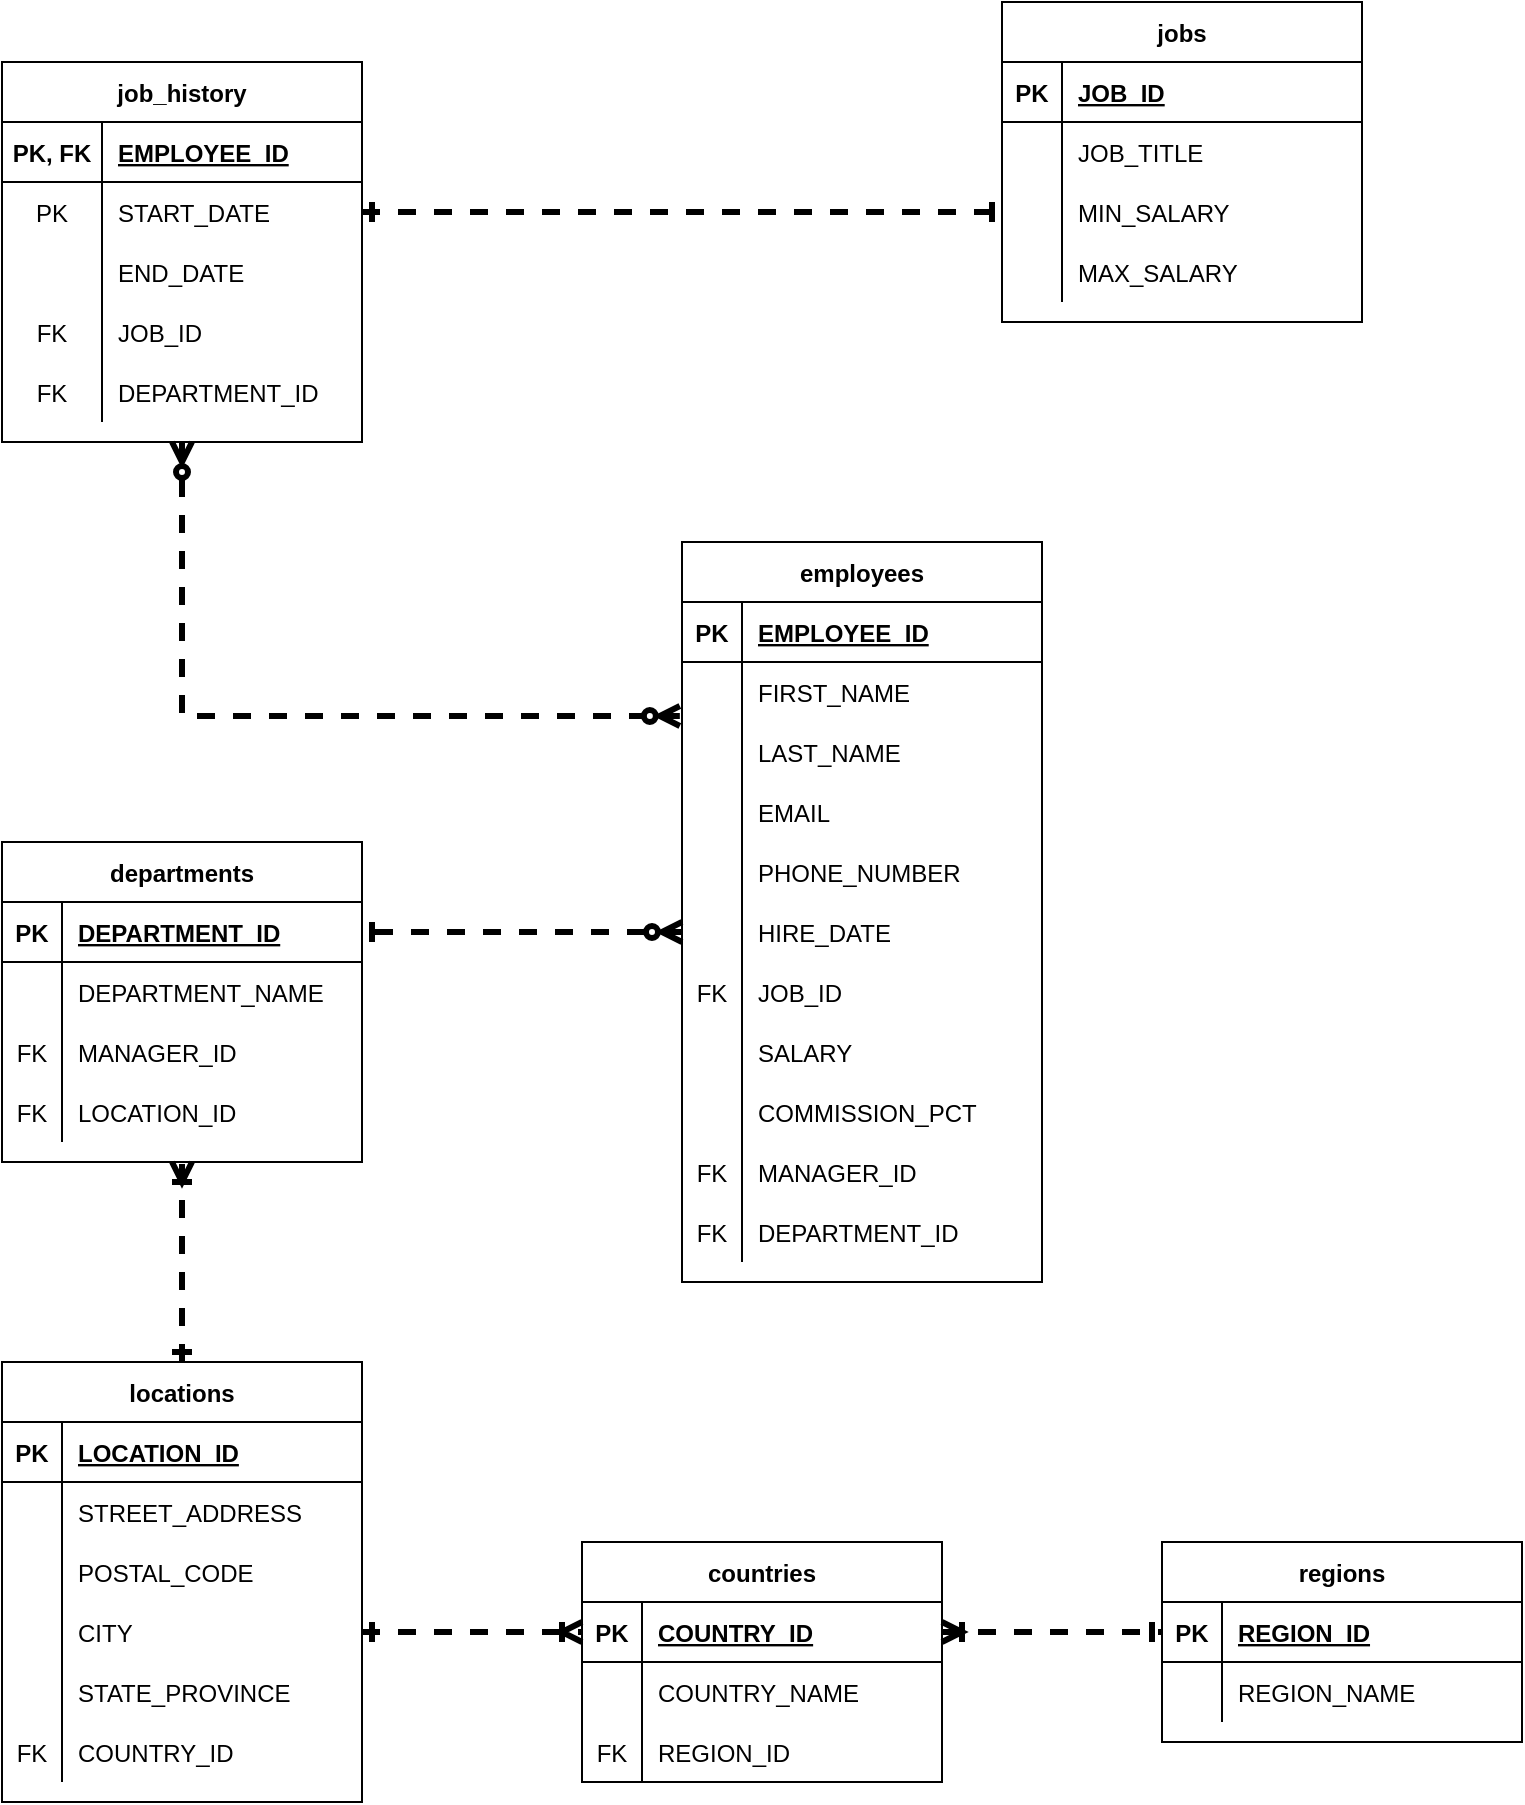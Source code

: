 <mxfile version="15.8.2" type="device"><diagram id="R2lEEEUBdFMjLlhIrx00" name="Page-1"><mxGraphModel dx="2062" dy="1154" grid="1" gridSize="10" guides="1" tooltips="1" connect="1" arrows="1" fold="1" page="1" pageScale="1" pageWidth="850" pageHeight="1100" math="0" shadow="0" extFonts="Permanent Marker^https://fonts.googleapis.com/css?family=Permanent+Marker"><root><mxCell id="0"/><mxCell id="1" parent="0"/><mxCell id="TTUdS51Xj4q7Q4XZrx74-29" value="countries" style="shape=table;startSize=30;container=1;collapsible=1;childLayout=tableLayout;fixedRows=1;rowLines=0;fontStyle=1;align=center;resizeLast=1;" vertex="1" parent="1"><mxGeometry x="370" y="800" width="180" height="120" as="geometry"/></mxCell><mxCell id="TTUdS51Xj4q7Q4XZrx74-30" value="" style="shape=partialRectangle;collapsible=0;dropTarget=0;pointerEvents=0;fillColor=none;top=0;left=0;bottom=1;right=0;points=[[0,0.5],[1,0.5]];portConstraint=eastwest;" vertex="1" parent="TTUdS51Xj4q7Q4XZrx74-29"><mxGeometry y="30" width="180" height="30" as="geometry"/></mxCell><mxCell id="TTUdS51Xj4q7Q4XZrx74-31" value="PK" style="shape=partialRectangle;connectable=0;fillColor=none;top=0;left=0;bottom=0;right=0;fontStyle=1;overflow=hidden;" vertex="1" parent="TTUdS51Xj4q7Q4XZrx74-30"><mxGeometry width="30" height="30" as="geometry"><mxRectangle width="30" height="30" as="alternateBounds"/></mxGeometry></mxCell><mxCell id="TTUdS51Xj4q7Q4XZrx74-32" value="COUNTRY_ID" style="shape=partialRectangle;connectable=0;fillColor=none;top=0;left=0;bottom=0;right=0;align=left;spacingLeft=6;fontStyle=5;overflow=hidden;" vertex="1" parent="TTUdS51Xj4q7Q4XZrx74-30"><mxGeometry x="30" width="150" height="30" as="geometry"><mxRectangle width="150" height="30" as="alternateBounds"/></mxGeometry></mxCell><mxCell id="TTUdS51Xj4q7Q4XZrx74-33" value="" style="shape=partialRectangle;collapsible=0;dropTarget=0;pointerEvents=0;fillColor=none;top=0;left=0;bottom=0;right=0;points=[[0,0.5],[1,0.5]];portConstraint=eastwest;" vertex="1" parent="TTUdS51Xj4q7Q4XZrx74-29"><mxGeometry y="60" width="180" height="30" as="geometry"/></mxCell><mxCell id="TTUdS51Xj4q7Q4XZrx74-34" value="" style="shape=partialRectangle;connectable=0;fillColor=none;top=0;left=0;bottom=0;right=0;editable=1;overflow=hidden;" vertex="1" parent="TTUdS51Xj4q7Q4XZrx74-33"><mxGeometry width="30" height="30" as="geometry"><mxRectangle width="30" height="30" as="alternateBounds"/></mxGeometry></mxCell><mxCell id="TTUdS51Xj4q7Q4XZrx74-35" value="COUNTRY_NAME" style="shape=partialRectangle;connectable=0;fillColor=none;top=0;left=0;bottom=0;right=0;align=left;spacingLeft=6;overflow=hidden;" vertex="1" parent="TTUdS51Xj4q7Q4XZrx74-33"><mxGeometry x="30" width="150" height="30" as="geometry"><mxRectangle width="150" height="30" as="alternateBounds"/></mxGeometry></mxCell><mxCell id="TTUdS51Xj4q7Q4XZrx74-36" value="" style="shape=partialRectangle;collapsible=0;dropTarget=0;pointerEvents=0;fillColor=none;top=0;left=0;bottom=0;right=0;points=[[0,0.5],[1,0.5]];portConstraint=eastwest;" vertex="1" parent="TTUdS51Xj4q7Q4XZrx74-29"><mxGeometry y="90" width="180" height="30" as="geometry"/></mxCell><mxCell id="TTUdS51Xj4q7Q4XZrx74-37" value="FK" style="shape=partialRectangle;connectable=0;fillColor=none;top=0;left=0;bottom=0;right=0;editable=1;overflow=hidden;" vertex="1" parent="TTUdS51Xj4q7Q4XZrx74-36"><mxGeometry width="30" height="30" as="geometry"><mxRectangle width="30" height="30" as="alternateBounds"/></mxGeometry></mxCell><mxCell id="TTUdS51Xj4q7Q4XZrx74-38" value="REGION_ID" style="shape=partialRectangle;connectable=0;fillColor=none;top=0;left=0;bottom=0;right=0;align=left;spacingLeft=6;overflow=hidden;" vertex="1" parent="TTUdS51Xj4q7Q4XZrx74-36"><mxGeometry x="30" width="150" height="30" as="geometry"><mxRectangle width="150" height="30" as="alternateBounds"/></mxGeometry></mxCell><mxCell id="TTUdS51Xj4q7Q4XZrx74-46" value="departments" style="shape=table;startSize=30;container=1;collapsible=1;childLayout=tableLayout;fixedRows=1;rowLines=0;fontStyle=1;align=center;resizeLast=1;" vertex="1" parent="1"><mxGeometry x="80" y="450" width="180" height="160" as="geometry"/></mxCell><mxCell id="TTUdS51Xj4q7Q4XZrx74-47" value="" style="shape=partialRectangle;collapsible=0;dropTarget=0;pointerEvents=0;fillColor=none;top=0;left=0;bottom=1;right=0;points=[[0,0.5],[1,0.5]];portConstraint=eastwest;" vertex="1" parent="TTUdS51Xj4q7Q4XZrx74-46"><mxGeometry y="30" width="180" height="30" as="geometry"/></mxCell><mxCell id="TTUdS51Xj4q7Q4XZrx74-48" value="PK" style="shape=partialRectangle;connectable=0;fillColor=none;top=0;left=0;bottom=0;right=0;fontStyle=1;overflow=hidden;" vertex="1" parent="TTUdS51Xj4q7Q4XZrx74-47"><mxGeometry width="30" height="30" as="geometry"><mxRectangle width="30" height="30" as="alternateBounds"/></mxGeometry></mxCell><mxCell id="TTUdS51Xj4q7Q4XZrx74-49" value="DEPARTMENT_ID" style="shape=partialRectangle;connectable=0;fillColor=none;top=0;left=0;bottom=0;right=0;align=left;spacingLeft=6;fontStyle=5;overflow=hidden;" vertex="1" parent="TTUdS51Xj4q7Q4XZrx74-47"><mxGeometry x="30" width="150" height="30" as="geometry"><mxRectangle width="150" height="30" as="alternateBounds"/></mxGeometry></mxCell><mxCell id="TTUdS51Xj4q7Q4XZrx74-50" value="" style="shape=partialRectangle;collapsible=0;dropTarget=0;pointerEvents=0;fillColor=none;top=0;left=0;bottom=0;right=0;points=[[0,0.5],[1,0.5]];portConstraint=eastwest;" vertex="1" parent="TTUdS51Xj4q7Q4XZrx74-46"><mxGeometry y="60" width="180" height="30" as="geometry"/></mxCell><mxCell id="TTUdS51Xj4q7Q4XZrx74-51" value="" style="shape=partialRectangle;connectable=0;fillColor=none;top=0;left=0;bottom=0;right=0;editable=1;overflow=hidden;" vertex="1" parent="TTUdS51Xj4q7Q4XZrx74-50"><mxGeometry width="30" height="30" as="geometry"><mxRectangle width="30" height="30" as="alternateBounds"/></mxGeometry></mxCell><mxCell id="TTUdS51Xj4q7Q4XZrx74-52" value="DEPARTMENT_NAME" style="shape=partialRectangle;connectable=0;fillColor=none;top=0;left=0;bottom=0;right=0;align=left;spacingLeft=6;overflow=hidden;" vertex="1" parent="TTUdS51Xj4q7Q4XZrx74-50"><mxGeometry x="30" width="150" height="30" as="geometry"><mxRectangle width="150" height="30" as="alternateBounds"/></mxGeometry></mxCell><mxCell id="TTUdS51Xj4q7Q4XZrx74-53" value="" style="shape=partialRectangle;collapsible=0;dropTarget=0;pointerEvents=0;fillColor=none;top=0;left=0;bottom=0;right=0;points=[[0,0.5],[1,0.5]];portConstraint=eastwest;" vertex="1" parent="TTUdS51Xj4q7Q4XZrx74-46"><mxGeometry y="90" width="180" height="30" as="geometry"/></mxCell><mxCell id="TTUdS51Xj4q7Q4XZrx74-54" value="FK" style="shape=partialRectangle;connectable=0;fillColor=none;top=0;left=0;bottom=0;right=0;editable=1;overflow=hidden;" vertex="1" parent="TTUdS51Xj4q7Q4XZrx74-53"><mxGeometry width="30" height="30" as="geometry"><mxRectangle width="30" height="30" as="alternateBounds"/></mxGeometry></mxCell><mxCell id="TTUdS51Xj4q7Q4XZrx74-55" value="MANAGER_ID" style="shape=partialRectangle;connectable=0;fillColor=none;top=0;left=0;bottom=0;right=0;align=left;spacingLeft=6;overflow=hidden;" vertex="1" parent="TTUdS51Xj4q7Q4XZrx74-53"><mxGeometry x="30" width="150" height="30" as="geometry"><mxRectangle width="150" height="30" as="alternateBounds"/></mxGeometry></mxCell><mxCell id="TTUdS51Xj4q7Q4XZrx74-56" value="" style="shape=partialRectangle;collapsible=0;dropTarget=0;pointerEvents=0;fillColor=none;top=0;left=0;bottom=0;right=0;points=[[0,0.5],[1,0.5]];portConstraint=eastwest;" vertex="1" parent="TTUdS51Xj4q7Q4XZrx74-46"><mxGeometry y="120" width="180" height="30" as="geometry"/></mxCell><mxCell id="TTUdS51Xj4q7Q4XZrx74-57" value="FK" style="shape=partialRectangle;connectable=0;fillColor=none;top=0;left=0;bottom=0;right=0;editable=1;overflow=hidden;" vertex="1" parent="TTUdS51Xj4q7Q4XZrx74-56"><mxGeometry width="30" height="30" as="geometry"><mxRectangle width="30" height="30" as="alternateBounds"/></mxGeometry></mxCell><mxCell id="TTUdS51Xj4q7Q4XZrx74-58" value="LOCATION_ID" style="shape=partialRectangle;connectable=0;fillColor=none;top=0;left=0;bottom=0;right=0;align=left;spacingLeft=6;overflow=hidden;" vertex="1" parent="TTUdS51Xj4q7Q4XZrx74-56"><mxGeometry x="30" width="150" height="30" as="geometry"><mxRectangle width="150" height="30" as="alternateBounds"/></mxGeometry></mxCell><mxCell id="TTUdS51Xj4q7Q4XZrx74-59" value="employees" style="shape=table;startSize=30;container=1;collapsible=1;childLayout=tableLayout;fixedRows=1;rowLines=0;fontStyle=1;align=center;resizeLast=1;" vertex="1" parent="1"><mxGeometry x="420" y="300" width="180" height="370" as="geometry"/></mxCell><mxCell id="TTUdS51Xj4q7Q4XZrx74-60" value="" style="shape=partialRectangle;collapsible=0;dropTarget=0;pointerEvents=0;fillColor=none;top=0;left=0;bottom=1;right=0;points=[[0,0.5],[1,0.5]];portConstraint=eastwest;" vertex="1" parent="TTUdS51Xj4q7Q4XZrx74-59"><mxGeometry y="30" width="180" height="30" as="geometry"/></mxCell><mxCell id="TTUdS51Xj4q7Q4XZrx74-61" value="PK" style="shape=partialRectangle;connectable=0;fillColor=none;top=0;left=0;bottom=0;right=0;fontStyle=1;overflow=hidden;" vertex="1" parent="TTUdS51Xj4q7Q4XZrx74-60"><mxGeometry width="30" height="30" as="geometry"><mxRectangle width="30" height="30" as="alternateBounds"/></mxGeometry></mxCell><mxCell id="TTUdS51Xj4q7Q4XZrx74-62" value="EMPLOYEE_ID" style="shape=partialRectangle;connectable=0;fillColor=none;top=0;left=0;bottom=0;right=0;align=left;spacingLeft=6;fontStyle=5;overflow=hidden;" vertex="1" parent="TTUdS51Xj4q7Q4XZrx74-60"><mxGeometry x="30" width="150" height="30" as="geometry"><mxRectangle width="150" height="30" as="alternateBounds"/></mxGeometry></mxCell><mxCell id="TTUdS51Xj4q7Q4XZrx74-63" value="" style="shape=partialRectangle;collapsible=0;dropTarget=0;pointerEvents=0;fillColor=none;top=0;left=0;bottom=0;right=0;points=[[0,0.5],[1,0.5]];portConstraint=eastwest;" vertex="1" parent="TTUdS51Xj4q7Q4XZrx74-59"><mxGeometry y="60" width="180" height="30" as="geometry"/></mxCell><mxCell id="TTUdS51Xj4q7Q4XZrx74-64" value="" style="shape=partialRectangle;connectable=0;fillColor=none;top=0;left=0;bottom=0;right=0;editable=1;overflow=hidden;" vertex="1" parent="TTUdS51Xj4q7Q4XZrx74-63"><mxGeometry width="30" height="30" as="geometry"><mxRectangle width="30" height="30" as="alternateBounds"/></mxGeometry></mxCell><mxCell id="TTUdS51Xj4q7Q4XZrx74-65" value="FIRST_NAME" style="shape=partialRectangle;connectable=0;fillColor=none;top=0;left=0;bottom=0;right=0;align=left;spacingLeft=6;overflow=hidden;" vertex="1" parent="TTUdS51Xj4q7Q4XZrx74-63"><mxGeometry x="30" width="150" height="30" as="geometry"><mxRectangle width="150" height="30" as="alternateBounds"/></mxGeometry></mxCell><mxCell id="TTUdS51Xj4q7Q4XZrx74-66" value="" style="shape=partialRectangle;collapsible=0;dropTarget=0;pointerEvents=0;fillColor=none;top=0;left=0;bottom=0;right=0;points=[[0,0.5],[1,0.5]];portConstraint=eastwest;" vertex="1" parent="TTUdS51Xj4q7Q4XZrx74-59"><mxGeometry y="90" width="180" height="30" as="geometry"/></mxCell><mxCell id="TTUdS51Xj4q7Q4XZrx74-67" value="" style="shape=partialRectangle;connectable=0;fillColor=none;top=0;left=0;bottom=0;right=0;editable=1;overflow=hidden;" vertex="1" parent="TTUdS51Xj4q7Q4XZrx74-66"><mxGeometry width="30" height="30" as="geometry"><mxRectangle width="30" height="30" as="alternateBounds"/></mxGeometry></mxCell><mxCell id="TTUdS51Xj4q7Q4XZrx74-68" value="LAST_NAME" style="shape=partialRectangle;connectable=0;fillColor=none;top=0;left=0;bottom=0;right=0;align=left;spacingLeft=6;overflow=hidden;" vertex="1" parent="TTUdS51Xj4q7Q4XZrx74-66"><mxGeometry x="30" width="150" height="30" as="geometry"><mxRectangle width="150" height="30" as="alternateBounds"/></mxGeometry></mxCell><mxCell id="TTUdS51Xj4q7Q4XZrx74-69" value="" style="shape=partialRectangle;collapsible=0;dropTarget=0;pointerEvents=0;fillColor=none;top=0;left=0;bottom=0;right=0;points=[[0,0.5],[1,0.5]];portConstraint=eastwest;" vertex="1" parent="TTUdS51Xj4q7Q4XZrx74-59"><mxGeometry y="120" width="180" height="30" as="geometry"/></mxCell><mxCell id="TTUdS51Xj4q7Q4XZrx74-70" value="" style="shape=partialRectangle;connectable=0;fillColor=none;top=0;left=0;bottom=0;right=0;editable=1;overflow=hidden;" vertex="1" parent="TTUdS51Xj4q7Q4XZrx74-69"><mxGeometry width="30" height="30" as="geometry"><mxRectangle width="30" height="30" as="alternateBounds"/></mxGeometry></mxCell><mxCell id="TTUdS51Xj4q7Q4XZrx74-71" value="EMAIL" style="shape=partialRectangle;connectable=0;fillColor=none;top=0;left=0;bottom=0;right=0;align=left;spacingLeft=6;overflow=hidden;" vertex="1" parent="TTUdS51Xj4q7Q4XZrx74-69"><mxGeometry x="30" width="150" height="30" as="geometry"><mxRectangle width="150" height="30" as="alternateBounds"/></mxGeometry></mxCell><mxCell id="TTUdS51Xj4q7Q4XZrx74-72" value="" style="shape=partialRectangle;collapsible=0;dropTarget=0;pointerEvents=0;fillColor=none;top=0;left=0;bottom=0;right=0;points=[[0,0.5],[1,0.5]];portConstraint=eastwest;" vertex="1" parent="TTUdS51Xj4q7Q4XZrx74-59"><mxGeometry y="150" width="180" height="30" as="geometry"/></mxCell><mxCell id="TTUdS51Xj4q7Q4XZrx74-73" value="" style="shape=partialRectangle;connectable=0;fillColor=none;top=0;left=0;bottom=0;right=0;editable=1;overflow=hidden;" vertex="1" parent="TTUdS51Xj4q7Q4XZrx74-72"><mxGeometry width="30" height="30" as="geometry"><mxRectangle width="30" height="30" as="alternateBounds"/></mxGeometry></mxCell><mxCell id="TTUdS51Xj4q7Q4XZrx74-74" value="PHONE_NUMBER" style="shape=partialRectangle;connectable=0;fillColor=none;top=0;left=0;bottom=0;right=0;align=left;spacingLeft=6;overflow=hidden;" vertex="1" parent="TTUdS51Xj4q7Q4XZrx74-72"><mxGeometry x="30" width="150" height="30" as="geometry"><mxRectangle width="150" height="30" as="alternateBounds"/></mxGeometry></mxCell><mxCell id="TTUdS51Xj4q7Q4XZrx74-75" value="" style="shape=partialRectangle;collapsible=0;dropTarget=0;pointerEvents=0;fillColor=none;top=0;left=0;bottom=0;right=0;points=[[0,0.5],[1,0.5]];portConstraint=eastwest;" vertex="1" parent="TTUdS51Xj4q7Q4XZrx74-59"><mxGeometry y="180" width="180" height="30" as="geometry"/></mxCell><mxCell id="TTUdS51Xj4q7Q4XZrx74-76" value="" style="shape=partialRectangle;connectable=0;fillColor=none;top=0;left=0;bottom=0;right=0;editable=1;overflow=hidden;" vertex="1" parent="TTUdS51Xj4q7Q4XZrx74-75"><mxGeometry width="30" height="30" as="geometry"><mxRectangle width="30" height="30" as="alternateBounds"/></mxGeometry></mxCell><mxCell id="TTUdS51Xj4q7Q4XZrx74-77" value="HIRE_DATE" style="shape=partialRectangle;connectable=0;fillColor=none;top=0;left=0;bottom=0;right=0;align=left;spacingLeft=6;overflow=hidden;" vertex="1" parent="TTUdS51Xj4q7Q4XZrx74-75"><mxGeometry x="30" width="150" height="30" as="geometry"><mxRectangle width="150" height="30" as="alternateBounds"/></mxGeometry></mxCell><mxCell id="TTUdS51Xj4q7Q4XZrx74-81" value="" style="shape=partialRectangle;collapsible=0;dropTarget=0;pointerEvents=0;fillColor=none;top=0;left=0;bottom=0;right=0;points=[[0,0.5],[1,0.5]];portConstraint=eastwest;" vertex="1" parent="TTUdS51Xj4q7Q4XZrx74-59"><mxGeometry y="210" width="180" height="30" as="geometry"/></mxCell><mxCell id="TTUdS51Xj4q7Q4XZrx74-82" value="FK" style="shape=partialRectangle;connectable=0;fillColor=none;top=0;left=0;bottom=0;right=0;editable=1;overflow=hidden;" vertex="1" parent="TTUdS51Xj4q7Q4XZrx74-81"><mxGeometry width="30" height="30" as="geometry"><mxRectangle width="30" height="30" as="alternateBounds"/></mxGeometry></mxCell><mxCell id="TTUdS51Xj4q7Q4XZrx74-83" value="JOB_ID" style="shape=partialRectangle;connectable=0;fillColor=none;top=0;left=0;bottom=0;right=0;align=left;spacingLeft=6;overflow=hidden;" vertex="1" parent="TTUdS51Xj4q7Q4XZrx74-81"><mxGeometry x="30" width="150" height="30" as="geometry"><mxRectangle width="150" height="30" as="alternateBounds"/></mxGeometry></mxCell><mxCell id="TTUdS51Xj4q7Q4XZrx74-78" value="" style="shape=partialRectangle;collapsible=0;dropTarget=0;pointerEvents=0;fillColor=none;top=0;left=0;bottom=0;right=0;points=[[0,0.5],[1,0.5]];portConstraint=eastwest;" vertex="1" parent="TTUdS51Xj4q7Q4XZrx74-59"><mxGeometry y="240" width="180" height="30" as="geometry"/></mxCell><mxCell id="TTUdS51Xj4q7Q4XZrx74-79" value="" style="shape=partialRectangle;connectable=0;fillColor=none;top=0;left=0;bottom=0;right=0;editable=1;overflow=hidden;" vertex="1" parent="TTUdS51Xj4q7Q4XZrx74-78"><mxGeometry width="30" height="30" as="geometry"><mxRectangle width="30" height="30" as="alternateBounds"/></mxGeometry></mxCell><mxCell id="TTUdS51Xj4q7Q4XZrx74-80" value="SALARY" style="shape=partialRectangle;connectable=0;fillColor=none;top=0;left=0;bottom=0;right=0;align=left;spacingLeft=6;overflow=hidden;" vertex="1" parent="TTUdS51Xj4q7Q4XZrx74-78"><mxGeometry x="30" width="150" height="30" as="geometry"><mxRectangle width="150" height="30" as="alternateBounds"/></mxGeometry></mxCell><mxCell id="TTUdS51Xj4q7Q4XZrx74-84" value="" style="shape=partialRectangle;collapsible=0;dropTarget=0;pointerEvents=0;fillColor=none;top=0;left=0;bottom=0;right=0;points=[[0,0.5],[1,0.5]];portConstraint=eastwest;" vertex="1" parent="TTUdS51Xj4q7Q4XZrx74-59"><mxGeometry y="270" width="180" height="30" as="geometry"/></mxCell><mxCell id="TTUdS51Xj4q7Q4XZrx74-85" value="" style="shape=partialRectangle;connectable=0;fillColor=none;top=0;left=0;bottom=0;right=0;editable=1;overflow=hidden;" vertex="1" parent="TTUdS51Xj4q7Q4XZrx74-84"><mxGeometry width="30" height="30" as="geometry"><mxRectangle width="30" height="30" as="alternateBounds"/></mxGeometry></mxCell><mxCell id="TTUdS51Xj4q7Q4XZrx74-86" value="COMMISSION_PCT" style="shape=partialRectangle;connectable=0;fillColor=none;top=0;left=0;bottom=0;right=0;align=left;spacingLeft=6;overflow=hidden;" vertex="1" parent="TTUdS51Xj4q7Q4XZrx74-84"><mxGeometry x="30" width="150" height="30" as="geometry"><mxRectangle width="150" height="30" as="alternateBounds"/></mxGeometry></mxCell><mxCell id="TTUdS51Xj4q7Q4XZrx74-87" value="" style="shape=partialRectangle;collapsible=0;dropTarget=0;pointerEvents=0;fillColor=none;top=0;left=0;bottom=0;right=0;points=[[0,0.5],[1,0.5]];portConstraint=eastwest;" vertex="1" parent="TTUdS51Xj4q7Q4XZrx74-59"><mxGeometry y="300" width="180" height="30" as="geometry"/></mxCell><mxCell id="TTUdS51Xj4q7Q4XZrx74-88" value="FK" style="shape=partialRectangle;connectable=0;fillColor=none;top=0;left=0;bottom=0;right=0;editable=1;overflow=hidden;" vertex="1" parent="TTUdS51Xj4q7Q4XZrx74-87"><mxGeometry width="30" height="30" as="geometry"><mxRectangle width="30" height="30" as="alternateBounds"/></mxGeometry></mxCell><mxCell id="TTUdS51Xj4q7Q4XZrx74-89" value="MANAGER_ID" style="shape=partialRectangle;connectable=0;fillColor=none;top=0;left=0;bottom=0;right=0;align=left;spacingLeft=6;overflow=hidden;" vertex="1" parent="TTUdS51Xj4q7Q4XZrx74-87"><mxGeometry x="30" width="150" height="30" as="geometry"><mxRectangle width="150" height="30" as="alternateBounds"/></mxGeometry></mxCell><mxCell id="TTUdS51Xj4q7Q4XZrx74-90" value="" style="shape=partialRectangle;collapsible=0;dropTarget=0;pointerEvents=0;fillColor=none;top=0;left=0;bottom=0;right=0;points=[[0,0.5],[1,0.5]];portConstraint=eastwest;" vertex="1" parent="TTUdS51Xj4q7Q4XZrx74-59"><mxGeometry y="330" width="180" height="30" as="geometry"/></mxCell><mxCell id="TTUdS51Xj4q7Q4XZrx74-91" value="FK" style="shape=partialRectangle;connectable=0;fillColor=none;top=0;left=0;bottom=0;right=0;editable=1;overflow=hidden;" vertex="1" parent="TTUdS51Xj4q7Q4XZrx74-90"><mxGeometry width="30" height="30" as="geometry"><mxRectangle width="30" height="30" as="alternateBounds"/></mxGeometry></mxCell><mxCell id="TTUdS51Xj4q7Q4XZrx74-92" value="DEPARTMENT_ID" style="shape=partialRectangle;connectable=0;fillColor=none;top=0;left=0;bottom=0;right=0;align=left;spacingLeft=6;overflow=hidden;" vertex="1" parent="TTUdS51Xj4q7Q4XZrx74-90"><mxGeometry x="30" width="150" height="30" as="geometry"><mxRectangle width="150" height="30" as="alternateBounds"/></mxGeometry></mxCell><mxCell id="TTUdS51Xj4q7Q4XZrx74-169" style="edgeStyle=orthogonalEdgeStyle;rounded=0;orthogonalLoop=1;jettySize=auto;html=1;exitX=1;exitY=0.5;exitDx=0;exitDy=0;entryX=0;entryY=0.5;entryDx=0;entryDy=0;endArrow=ERone;endFill=0;startArrow=ERone;startFill=0;dashed=1;strokeWidth=3;" edge="1" parent="1" source="TTUdS51Xj4q7Q4XZrx74-97" target="TTUdS51Xj4q7Q4XZrx74-116"><mxGeometry relative="1" as="geometry"><mxPoint x="507" y="122" as="targetPoint"/></mxGeometry></mxCell><mxCell id="TTUdS51Xj4q7Q4XZrx74-93" value="job_history" style="shape=table;startSize=30;container=1;collapsible=1;childLayout=tableLayout;fixedRows=1;rowLines=0;fontStyle=1;align=center;resizeLast=1;" vertex="1" parent="1"><mxGeometry x="80" y="60" width="180" height="190" as="geometry"/></mxCell><mxCell id="TTUdS51Xj4q7Q4XZrx74-94" value="" style="shape=partialRectangle;collapsible=0;dropTarget=0;pointerEvents=0;fillColor=none;top=0;left=0;bottom=1;right=0;points=[[0,0.5],[1,0.5]];portConstraint=eastwest;" vertex="1" parent="TTUdS51Xj4q7Q4XZrx74-93"><mxGeometry y="30" width="180" height="30" as="geometry"/></mxCell><mxCell id="TTUdS51Xj4q7Q4XZrx74-95" value="PK, FK" style="shape=partialRectangle;connectable=0;fillColor=none;top=0;left=0;bottom=0;right=0;fontStyle=1;overflow=hidden;" vertex="1" parent="TTUdS51Xj4q7Q4XZrx74-94"><mxGeometry width="50" height="30" as="geometry"><mxRectangle width="50" height="30" as="alternateBounds"/></mxGeometry></mxCell><mxCell id="TTUdS51Xj4q7Q4XZrx74-96" value="EMPLOYEE_ID" style="shape=partialRectangle;connectable=0;fillColor=none;top=0;left=0;bottom=0;right=0;align=left;spacingLeft=6;fontStyle=5;overflow=hidden;" vertex="1" parent="TTUdS51Xj4q7Q4XZrx74-94"><mxGeometry x="50" width="130" height="30" as="geometry"><mxRectangle width="130" height="30" as="alternateBounds"/></mxGeometry></mxCell><mxCell id="TTUdS51Xj4q7Q4XZrx74-97" value="" style="shape=partialRectangle;collapsible=0;dropTarget=0;pointerEvents=0;fillColor=none;top=0;left=0;bottom=0;right=0;points=[[0,0.5],[1,0.5]];portConstraint=eastwest;" vertex="1" parent="TTUdS51Xj4q7Q4XZrx74-93"><mxGeometry y="60" width="180" height="30" as="geometry"/></mxCell><mxCell id="TTUdS51Xj4q7Q4XZrx74-98" value="PK" style="shape=partialRectangle;connectable=0;fillColor=none;top=0;left=0;bottom=0;right=0;editable=1;overflow=hidden;" vertex="1" parent="TTUdS51Xj4q7Q4XZrx74-97"><mxGeometry width="50" height="30" as="geometry"><mxRectangle width="50" height="30" as="alternateBounds"/></mxGeometry></mxCell><mxCell id="TTUdS51Xj4q7Q4XZrx74-99" value="START_DATE" style="shape=partialRectangle;connectable=0;fillColor=none;top=0;left=0;bottom=0;right=0;align=left;spacingLeft=6;overflow=hidden;" vertex="1" parent="TTUdS51Xj4q7Q4XZrx74-97"><mxGeometry x="50" width="130" height="30" as="geometry"><mxRectangle width="130" height="30" as="alternateBounds"/></mxGeometry></mxCell><mxCell id="TTUdS51Xj4q7Q4XZrx74-100" value="" style="shape=partialRectangle;collapsible=0;dropTarget=0;pointerEvents=0;fillColor=none;top=0;left=0;bottom=0;right=0;points=[[0,0.5],[1,0.5]];portConstraint=eastwest;" vertex="1" parent="TTUdS51Xj4q7Q4XZrx74-93"><mxGeometry y="90" width="180" height="30" as="geometry"/></mxCell><mxCell id="TTUdS51Xj4q7Q4XZrx74-101" value="" style="shape=partialRectangle;connectable=0;fillColor=none;top=0;left=0;bottom=0;right=0;editable=1;overflow=hidden;" vertex="1" parent="TTUdS51Xj4q7Q4XZrx74-100"><mxGeometry width="50" height="30" as="geometry"><mxRectangle width="50" height="30" as="alternateBounds"/></mxGeometry></mxCell><mxCell id="TTUdS51Xj4q7Q4XZrx74-102" value="END_DATE" style="shape=partialRectangle;connectable=0;fillColor=none;top=0;left=0;bottom=0;right=0;align=left;spacingLeft=6;overflow=hidden;" vertex="1" parent="TTUdS51Xj4q7Q4XZrx74-100"><mxGeometry x="50" width="130" height="30" as="geometry"><mxRectangle width="130" height="30" as="alternateBounds"/></mxGeometry></mxCell><mxCell id="TTUdS51Xj4q7Q4XZrx74-103" value="" style="shape=partialRectangle;collapsible=0;dropTarget=0;pointerEvents=0;fillColor=none;top=0;left=0;bottom=0;right=0;points=[[0,0.5],[1,0.5]];portConstraint=eastwest;" vertex="1" parent="TTUdS51Xj4q7Q4XZrx74-93"><mxGeometry y="120" width="180" height="30" as="geometry"/></mxCell><mxCell id="TTUdS51Xj4q7Q4XZrx74-104" value="FK" style="shape=partialRectangle;connectable=0;fillColor=none;top=0;left=0;bottom=0;right=0;editable=1;overflow=hidden;" vertex="1" parent="TTUdS51Xj4q7Q4XZrx74-103"><mxGeometry width="50" height="30" as="geometry"><mxRectangle width="50" height="30" as="alternateBounds"/></mxGeometry></mxCell><mxCell id="TTUdS51Xj4q7Q4XZrx74-105" value="JOB_ID" style="shape=partialRectangle;connectable=0;fillColor=none;top=0;left=0;bottom=0;right=0;align=left;spacingLeft=6;overflow=hidden;" vertex="1" parent="TTUdS51Xj4q7Q4XZrx74-103"><mxGeometry x="50" width="130" height="30" as="geometry"><mxRectangle width="130" height="30" as="alternateBounds"/></mxGeometry></mxCell><mxCell id="TTUdS51Xj4q7Q4XZrx74-106" value="" style="shape=partialRectangle;collapsible=0;dropTarget=0;pointerEvents=0;fillColor=none;top=0;left=0;bottom=0;right=0;points=[[0,0.5],[1,0.5]];portConstraint=eastwest;" vertex="1" parent="TTUdS51Xj4q7Q4XZrx74-93"><mxGeometry y="150" width="180" height="30" as="geometry"/></mxCell><mxCell id="TTUdS51Xj4q7Q4XZrx74-107" value="FK" style="shape=partialRectangle;connectable=0;fillColor=none;top=0;left=0;bottom=0;right=0;editable=1;overflow=hidden;" vertex="1" parent="TTUdS51Xj4q7Q4XZrx74-106"><mxGeometry width="50" height="30" as="geometry"><mxRectangle width="50" height="30" as="alternateBounds"/></mxGeometry></mxCell><mxCell id="TTUdS51Xj4q7Q4XZrx74-108" value="DEPARTMENT_ID" style="shape=partialRectangle;connectable=0;fillColor=none;top=0;left=0;bottom=0;right=0;align=left;spacingLeft=6;overflow=hidden;" vertex="1" parent="TTUdS51Xj4q7Q4XZrx74-106"><mxGeometry x="50" width="130" height="30" as="geometry"><mxRectangle width="130" height="30" as="alternateBounds"/></mxGeometry></mxCell><mxCell id="TTUdS51Xj4q7Q4XZrx74-109" value="jobs" style="shape=table;startSize=30;container=1;collapsible=1;childLayout=tableLayout;fixedRows=1;rowLines=0;fontStyle=1;align=center;resizeLast=1;" vertex="1" parent="1"><mxGeometry x="580" y="30" width="180" height="160" as="geometry"/></mxCell><mxCell id="TTUdS51Xj4q7Q4XZrx74-110" value="" style="shape=partialRectangle;collapsible=0;dropTarget=0;pointerEvents=0;fillColor=none;top=0;left=0;bottom=1;right=0;points=[[0,0.5],[1,0.5]];portConstraint=eastwest;" vertex="1" parent="TTUdS51Xj4q7Q4XZrx74-109"><mxGeometry y="30" width="180" height="30" as="geometry"/></mxCell><mxCell id="TTUdS51Xj4q7Q4XZrx74-111" value="PK" style="shape=partialRectangle;connectable=0;fillColor=none;top=0;left=0;bottom=0;right=0;fontStyle=1;overflow=hidden;" vertex="1" parent="TTUdS51Xj4q7Q4XZrx74-110"><mxGeometry width="30" height="30" as="geometry"><mxRectangle width="30" height="30" as="alternateBounds"/></mxGeometry></mxCell><mxCell id="TTUdS51Xj4q7Q4XZrx74-112" value="JOB_ID" style="shape=partialRectangle;connectable=0;fillColor=none;top=0;left=0;bottom=0;right=0;align=left;spacingLeft=6;fontStyle=5;overflow=hidden;" vertex="1" parent="TTUdS51Xj4q7Q4XZrx74-110"><mxGeometry x="30" width="150" height="30" as="geometry"><mxRectangle width="150" height="30" as="alternateBounds"/></mxGeometry></mxCell><mxCell id="TTUdS51Xj4q7Q4XZrx74-113" value="" style="shape=partialRectangle;collapsible=0;dropTarget=0;pointerEvents=0;fillColor=none;top=0;left=0;bottom=0;right=0;points=[[0,0.5],[1,0.5]];portConstraint=eastwest;" vertex="1" parent="TTUdS51Xj4q7Q4XZrx74-109"><mxGeometry y="60" width="180" height="30" as="geometry"/></mxCell><mxCell id="TTUdS51Xj4q7Q4XZrx74-114" value="" style="shape=partialRectangle;connectable=0;fillColor=none;top=0;left=0;bottom=0;right=0;editable=1;overflow=hidden;" vertex="1" parent="TTUdS51Xj4q7Q4XZrx74-113"><mxGeometry width="30" height="30" as="geometry"><mxRectangle width="30" height="30" as="alternateBounds"/></mxGeometry></mxCell><mxCell id="TTUdS51Xj4q7Q4XZrx74-115" value="JOB_TITLE" style="shape=partialRectangle;connectable=0;fillColor=none;top=0;left=0;bottom=0;right=0;align=left;spacingLeft=6;overflow=hidden;" vertex="1" parent="TTUdS51Xj4q7Q4XZrx74-113"><mxGeometry x="30" width="150" height="30" as="geometry"><mxRectangle width="150" height="30" as="alternateBounds"/></mxGeometry></mxCell><mxCell id="TTUdS51Xj4q7Q4XZrx74-116" value="" style="shape=partialRectangle;collapsible=0;dropTarget=0;pointerEvents=0;fillColor=none;top=0;left=0;bottom=0;right=0;points=[[0,0.5],[1,0.5]];portConstraint=eastwest;" vertex="1" parent="TTUdS51Xj4q7Q4XZrx74-109"><mxGeometry y="90" width="180" height="30" as="geometry"/></mxCell><mxCell id="TTUdS51Xj4q7Q4XZrx74-117" value="" style="shape=partialRectangle;connectable=0;fillColor=none;top=0;left=0;bottom=0;right=0;editable=1;overflow=hidden;" vertex="1" parent="TTUdS51Xj4q7Q4XZrx74-116"><mxGeometry width="30" height="30" as="geometry"><mxRectangle width="30" height="30" as="alternateBounds"/></mxGeometry></mxCell><mxCell id="TTUdS51Xj4q7Q4XZrx74-118" value="MIN_SALARY" style="shape=partialRectangle;connectable=0;fillColor=none;top=0;left=0;bottom=0;right=0;align=left;spacingLeft=6;overflow=hidden;" vertex="1" parent="TTUdS51Xj4q7Q4XZrx74-116"><mxGeometry x="30" width="150" height="30" as="geometry"><mxRectangle width="150" height="30" as="alternateBounds"/></mxGeometry></mxCell><mxCell id="TTUdS51Xj4q7Q4XZrx74-119" value="" style="shape=partialRectangle;collapsible=0;dropTarget=0;pointerEvents=0;fillColor=none;top=0;left=0;bottom=0;right=0;points=[[0,0.5],[1,0.5]];portConstraint=eastwest;" vertex="1" parent="TTUdS51Xj4q7Q4XZrx74-109"><mxGeometry y="120" width="180" height="30" as="geometry"/></mxCell><mxCell id="TTUdS51Xj4q7Q4XZrx74-120" value="" style="shape=partialRectangle;connectable=0;fillColor=none;top=0;left=0;bottom=0;right=0;editable=1;overflow=hidden;" vertex="1" parent="TTUdS51Xj4q7Q4XZrx74-119"><mxGeometry width="30" height="30" as="geometry"><mxRectangle width="30" height="30" as="alternateBounds"/></mxGeometry></mxCell><mxCell id="TTUdS51Xj4q7Q4XZrx74-121" value="MAX_SALARY" style="shape=partialRectangle;connectable=0;fillColor=none;top=0;left=0;bottom=0;right=0;align=left;spacingLeft=6;overflow=hidden;" vertex="1" parent="TTUdS51Xj4q7Q4XZrx74-119"><mxGeometry x="30" width="150" height="30" as="geometry"><mxRectangle width="150" height="30" as="alternateBounds"/></mxGeometry></mxCell><mxCell id="TTUdS51Xj4q7Q4XZrx74-168" style="edgeStyle=orthogonalEdgeStyle;rounded=0;orthogonalLoop=1;jettySize=auto;html=1;exitX=0.5;exitY=0;exitDx=0;exitDy=0;entryX=0.5;entryY=1;entryDx=0;entryDy=0;startArrow=ERone;startFill=0;endArrow=ERoneToMany;endFill=0;strokeWidth=3;dashed=1;" edge="1" parent="1" source="TTUdS51Xj4q7Q4XZrx74-122" target="TTUdS51Xj4q7Q4XZrx74-46"><mxGeometry relative="1" as="geometry"/></mxCell><mxCell id="TTUdS51Xj4q7Q4XZrx74-122" value="locations" style="shape=table;startSize=30;container=1;collapsible=1;childLayout=tableLayout;fixedRows=1;rowLines=0;fontStyle=1;align=center;resizeLast=1;" vertex="1" parent="1"><mxGeometry x="80" y="710" width="180" height="220" as="geometry"/></mxCell><mxCell id="TTUdS51Xj4q7Q4XZrx74-123" value="" style="shape=partialRectangle;collapsible=0;dropTarget=0;pointerEvents=0;fillColor=none;top=0;left=0;bottom=1;right=0;points=[[0,0.5],[1,0.5]];portConstraint=eastwest;" vertex="1" parent="TTUdS51Xj4q7Q4XZrx74-122"><mxGeometry y="30" width="180" height="30" as="geometry"/></mxCell><mxCell id="TTUdS51Xj4q7Q4XZrx74-124" value="PK" style="shape=partialRectangle;connectable=0;fillColor=none;top=0;left=0;bottom=0;right=0;fontStyle=1;overflow=hidden;" vertex="1" parent="TTUdS51Xj4q7Q4XZrx74-123"><mxGeometry width="30" height="30" as="geometry"><mxRectangle width="30" height="30" as="alternateBounds"/></mxGeometry></mxCell><mxCell id="TTUdS51Xj4q7Q4XZrx74-125" value="LOCATION_ID" style="shape=partialRectangle;connectable=0;fillColor=none;top=0;left=0;bottom=0;right=0;align=left;spacingLeft=6;fontStyle=5;overflow=hidden;" vertex="1" parent="TTUdS51Xj4q7Q4XZrx74-123"><mxGeometry x="30" width="150" height="30" as="geometry"><mxRectangle width="150" height="30" as="alternateBounds"/></mxGeometry></mxCell><mxCell id="TTUdS51Xj4q7Q4XZrx74-126" value="" style="shape=partialRectangle;collapsible=0;dropTarget=0;pointerEvents=0;fillColor=none;top=0;left=0;bottom=0;right=0;points=[[0,0.5],[1,0.5]];portConstraint=eastwest;" vertex="1" parent="TTUdS51Xj4q7Q4XZrx74-122"><mxGeometry y="60" width="180" height="30" as="geometry"/></mxCell><mxCell id="TTUdS51Xj4q7Q4XZrx74-127" value="" style="shape=partialRectangle;connectable=0;fillColor=none;top=0;left=0;bottom=0;right=0;editable=1;overflow=hidden;" vertex="1" parent="TTUdS51Xj4q7Q4XZrx74-126"><mxGeometry width="30" height="30" as="geometry"><mxRectangle width="30" height="30" as="alternateBounds"/></mxGeometry></mxCell><mxCell id="TTUdS51Xj4q7Q4XZrx74-128" value="STREET_ADDRESS" style="shape=partialRectangle;connectable=0;fillColor=none;top=0;left=0;bottom=0;right=0;align=left;spacingLeft=6;overflow=hidden;" vertex="1" parent="TTUdS51Xj4q7Q4XZrx74-126"><mxGeometry x="30" width="150" height="30" as="geometry"><mxRectangle width="150" height="30" as="alternateBounds"/></mxGeometry></mxCell><mxCell id="TTUdS51Xj4q7Q4XZrx74-129" value="" style="shape=partialRectangle;collapsible=0;dropTarget=0;pointerEvents=0;fillColor=none;top=0;left=0;bottom=0;right=0;points=[[0,0.5],[1,0.5]];portConstraint=eastwest;" vertex="1" parent="TTUdS51Xj4q7Q4XZrx74-122"><mxGeometry y="90" width="180" height="30" as="geometry"/></mxCell><mxCell id="TTUdS51Xj4q7Q4XZrx74-130" value="" style="shape=partialRectangle;connectable=0;fillColor=none;top=0;left=0;bottom=0;right=0;editable=1;overflow=hidden;" vertex="1" parent="TTUdS51Xj4q7Q4XZrx74-129"><mxGeometry width="30" height="30" as="geometry"><mxRectangle width="30" height="30" as="alternateBounds"/></mxGeometry></mxCell><mxCell id="TTUdS51Xj4q7Q4XZrx74-131" value="POSTAL_CODE" style="shape=partialRectangle;connectable=0;fillColor=none;top=0;left=0;bottom=0;right=0;align=left;spacingLeft=6;overflow=hidden;" vertex="1" parent="TTUdS51Xj4q7Q4XZrx74-129"><mxGeometry x="30" width="150" height="30" as="geometry"><mxRectangle width="150" height="30" as="alternateBounds"/></mxGeometry></mxCell><mxCell id="TTUdS51Xj4q7Q4XZrx74-132" value="" style="shape=partialRectangle;collapsible=0;dropTarget=0;pointerEvents=0;fillColor=none;top=0;left=0;bottom=0;right=0;points=[[0,0.5],[1,0.5]];portConstraint=eastwest;" vertex="1" parent="TTUdS51Xj4q7Q4XZrx74-122"><mxGeometry y="120" width="180" height="30" as="geometry"/></mxCell><mxCell id="TTUdS51Xj4q7Q4XZrx74-133" value="" style="shape=partialRectangle;connectable=0;fillColor=none;top=0;left=0;bottom=0;right=0;editable=1;overflow=hidden;" vertex="1" parent="TTUdS51Xj4q7Q4XZrx74-132"><mxGeometry width="30" height="30" as="geometry"><mxRectangle width="30" height="30" as="alternateBounds"/></mxGeometry></mxCell><mxCell id="TTUdS51Xj4q7Q4XZrx74-134" value="CITY" style="shape=partialRectangle;connectable=0;fillColor=none;top=0;left=0;bottom=0;right=0;align=left;spacingLeft=6;overflow=hidden;" vertex="1" parent="TTUdS51Xj4q7Q4XZrx74-132"><mxGeometry x="30" width="150" height="30" as="geometry"><mxRectangle width="150" height="30" as="alternateBounds"/></mxGeometry></mxCell><mxCell id="TTUdS51Xj4q7Q4XZrx74-135" value="" style="shape=partialRectangle;collapsible=0;dropTarget=0;pointerEvents=0;fillColor=none;top=0;left=0;bottom=0;right=0;points=[[0,0.5],[1,0.5]];portConstraint=eastwest;" vertex="1" parent="TTUdS51Xj4q7Q4XZrx74-122"><mxGeometry y="150" width="180" height="30" as="geometry"/></mxCell><mxCell id="TTUdS51Xj4q7Q4XZrx74-136" value="" style="shape=partialRectangle;connectable=0;fillColor=none;top=0;left=0;bottom=0;right=0;editable=1;overflow=hidden;" vertex="1" parent="TTUdS51Xj4q7Q4XZrx74-135"><mxGeometry width="30" height="30" as="geometry"><mxRectangle width="30" height="30" as="alternateBounds"/></mxGeometry></mxCell><mxCell id="TTUdS51Xj4q7Q4XZrx74-137" value="STATE_PROVINCE" style="shape=partialRectangle;connectable=0;fillColor=none;top=0;left=0;bottom=0;right=0;align=left;spacingLeft=6;overflow=hidden;" vertex="1" parent="TTUdS51Xj4q7Q4XZrx74-135"><mxGeometry x="30" width="150" height="30" as="geometry"><mxRectangle width="150" height="30" as="alternateBounds"/></mxGeometry></mxCell><mxCell id="TTUdS51Xj4q7Q4XZrx74-138" value="" style="shape=partialRectangle;collapsible=0;dropTarget=0;pointerEvents=0;fillColor=none;top=0;left=0;bottom=0;right=0;points=[[0,0.5],[1,0.5]];portConstraint=eastwest;" vertex="1" parent="TTUdS51Xj4q7Q4XZrx74-122"><mxGeometry y="180" width="180" height="30" as="geometry"/></mxCell><mxCell id="TTUdS51Xj4q7Q4XZrx74-139" value="FK" style="shape=partialRectangle;connectable=0;fillColor=none;top=0;left=0;bottom=0;right=0;editable=1;overflow=hidden;" vertex="1" parent="TTUdS51Xj4q7Q4XZrx74-138"><mxGeometry width="30" height="30" as="geometry"><mxRectangle width="30" height="30" as="alternateBounds"/></mxGeometry></mxCell><mxCell id="TTUdS51Xj4q7Q4XZrx74-140" value="COUNTRY_ID" style="shape=partialRectangle;connectable=0;fillColor=none;top=0;left=0;bottom=0;right=0;align=left;spacingLeft=6;overflow=hidden;" vertex="1" parent="TTUdS51Xj4q7Q4XZrx74-138"><mxGeometry x="30" width="150" height="30" as="geometry"><mxRectangle width="150" height="30" as="alternateBounds"/></mxGeometry></mxCell><mxCell id="TTUdS51Xj4q7Q4XZrx74-144" value="regions" style="shape=table;startSize=30;container=1;collapsible=1;childLayout=tableLayout;fixedRows=1;rowLines=0;fontStyle=1;align=center;resizeLast=1;" vertex="1" parent="1"><mxGeometry x="660" y="800" width="180" height="100" as="geometry"/></mxCell><mxCell id="TTUdS51Xj4q7Q4XZrx74-145" value="" style="shape=partialRectangle;collapsible=0;dropTarget=0;pointerEvents=0;fillColor=none;top=0;left=0;bottom=1;right=0;points=[[0,0.5],[1,0.5]];portConstraint=eastwest;" vertex="1" parent="TTUdS51Xj4q7Q4XZrx74-144"><mxGeometry y="30" width="180" height="30" as="geometry"/></mxCell><mxCell id="TTUdS51Xj4q7Q4XZrx74-146" value="PK" style="shape=partialRectangle;connectable=0;fillColor=none;top=0;left=0;bottom=0;right=0;fontStyle=1;overflow=hidden;" vertex="1" parent="TTUdS51Xj4q7Q4XZrx74-145"><mxGeometry width="30" height="30" as="geometry"><mxRectangle width="30" height="30" as="alternateBounds"/></mxGeometry></mxCell><mxCell id="TTUdS51Xj4q7Q4XZrx74-147" value="REGION_ID" style="shape=partialRectangle;connectable=0;fillColor=none;top=0;left=0;bottom=0;right=0;align=left;spacingLeft=6;fontStyle=5;overflow=hidden;" vertex="1" parent="TTUdS51Xj4q7Q4XZrx74-145"><mxGeometry x="30" width="150" height="30" as="geometry"><mxRectangle width="150" height="30" as="alternateBounds"/></mxGeometry></mxCell><mxCell id="TTUdS51Xj4q7Q4XZrx74-148" value="" style="shape=partialRectangle;collapsible=0;dropTarget=0;pointerEvents=0;fillColor=none;top=0;left=0;bottom=0;right=0;points=[[0,0.5],[1,0.5]];portConstraint=eastwest;" vertex="1" parent="TTUdS51Xj4q7Q4XZrx74-144"><mxGeometry y="60" width="180" height="30" as="geometry"/></mxCell><mxCell id="TTUdS51Xj4q7Q4XZrx74-149" value="" style="shape=partialRectangle;connectable=0;fillColor=none;top=0;left=0;bottom=0;right=0;editable=1;overflow=hidden;" vertex="1" parent="TTUdS51Xj4q7Q4XZrx74-148"><mxGeometry width="30" height="30" as="geometry"><mxRectangle width="30" height="30" as="alternateBounds"/></mxGeometry></mxCell><mxCell id="TTUdS51Xj4q7Q4XZrx74-150" value="REGION_NAME" style="shape=partialRectangle;connectable=0;fillColor=none;top=0;left=0;bottom=0;right=0;align=left;spacingLeft=6;overflow=hidden;" vertex="1" parent="TTUdS51Xj4q7Q4XZrx74-148"><mxGeometry x="30" width="150" height="30" as="geometry"><mxRectangle width="150" height="30" as="alternateBounds"/></mxGeometry></mxCell><mxCell id="TTUdS51Xj4q7Q4XZrx74-157" style="edgeStyle=orthogonalEdgeStyle;rounded=0;orthogonalLoop=1;jettySize=auto;html=1;exitX=1;exitY=0.5;exitDx=0;exitDy=0;entryX=0;entryY=0.5;entryDx=0;entryDy=0;endArrow=ERone;endFill=0;startArrow=ERoneToMany;startFill=0;dashed=1;strokeWidth=3;" edge="1" parent="1" source="TTUdS51Xj4q7Q4XZrx74-30" target="TTUdS51Xj4q7Q4XZrx74-145"><mxGeometry relative="1" as="geometry"/></mxCell><mxCell id="TTUdS51Xj4q7Q4XZrx74-158" style="edgeStyle=orthogonalEdgeStyle;rounded=0;orthogonalLoop=1;jettySize=auto;html=1;exitX=1;exitY=0.5;exitDx=0;exitDy=0;entryX=0;entryY=0.5;entryDx=0;entryDy=0;endArrow=ERoneToMany;endFill=0;startArrow=ERone;startFill=0;dashed=1;strokeWidth=3;" edge="1" parent="1" source="TTUdS51Xj4q7Q4XZrx74-132" target="TTUdS51Xj4q7Q4XZrx74-30"><mxGeometry relative="1" as="geometry"/></mxCell><mxCell id="TTUdS51Xj4q7Q4XZrx74-166" style="edgeStyle=orthogonalEdgeStyle;rounded=0;orthogonalLoop=1;jettySize=auto;html=1;entryX=1;entryY=0.5;entryDx=0;entryDy=0;endArrow=ERone;endFill=0;dashed=1;startArrow=ERzeroToMany;startFill=0;strokeWidth=3;" edge="1" parent="1" source="TTUdS51Xj4q7Q4XZrx74-75" target="TTUdS51Xj4q7Q4XZrx74-47"><mxGeometry relative="1" as="geometry"/></mxCell><mxCell id="TTUdS51Xj4q7Q4XZrx74-167" style="edgeStyle=orthogonalEdgeStyle;rounded=0;orthogonalLoop=1;jettySize=auto;html=1;exitX=0.5;exitY=1;exitDx=0;exitDy=0;entryX=-0.006;entryY=-0.1;entryDx=0;entryDy=0;entryPerimeter=0;endArrow=ERzeroToMany;endFill=0;startArrow=ERzeroToMany;startFill=0;dashed=1;strokeWidth=3;" edge="1" parent="1" source="TTUdS51Xj4q7Q4XZrx74-93" target="TTUdS51Xj4q7Q4XZrx74-66"><mxGeometry relative="1" as="geometry"/></mxCell></root></mxGraphModel></diagram></mxfile>